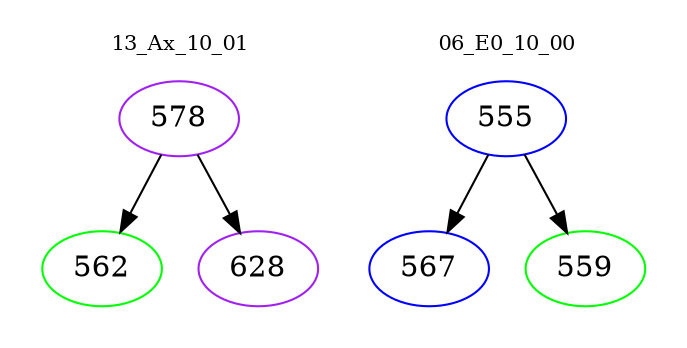 digraph{
subgraph cluster_0 {
color = white
label = "13_Ax_10_01";
fontsize=10;
T0_578 [label="578", color="purple"]
T0_578 -> T0_562 [color="black"]
T0_562 [label="562", color="green"]
T0_578 -> T0_628 [color="black"]
T0_628 [label="628", color="purple"]
}
subgraph cluster_1 {
color = white
label = "06_E0_10_00";
fontsize=10;
T1_555 [label="555", color="blue"]
T1_555 -> T1_567 [color="black"]
T1_567 [label="567", color="blue"]
T1_555 -> T1_559 [color="black"]
T1_559 [label="559", color="green"]
}
}
